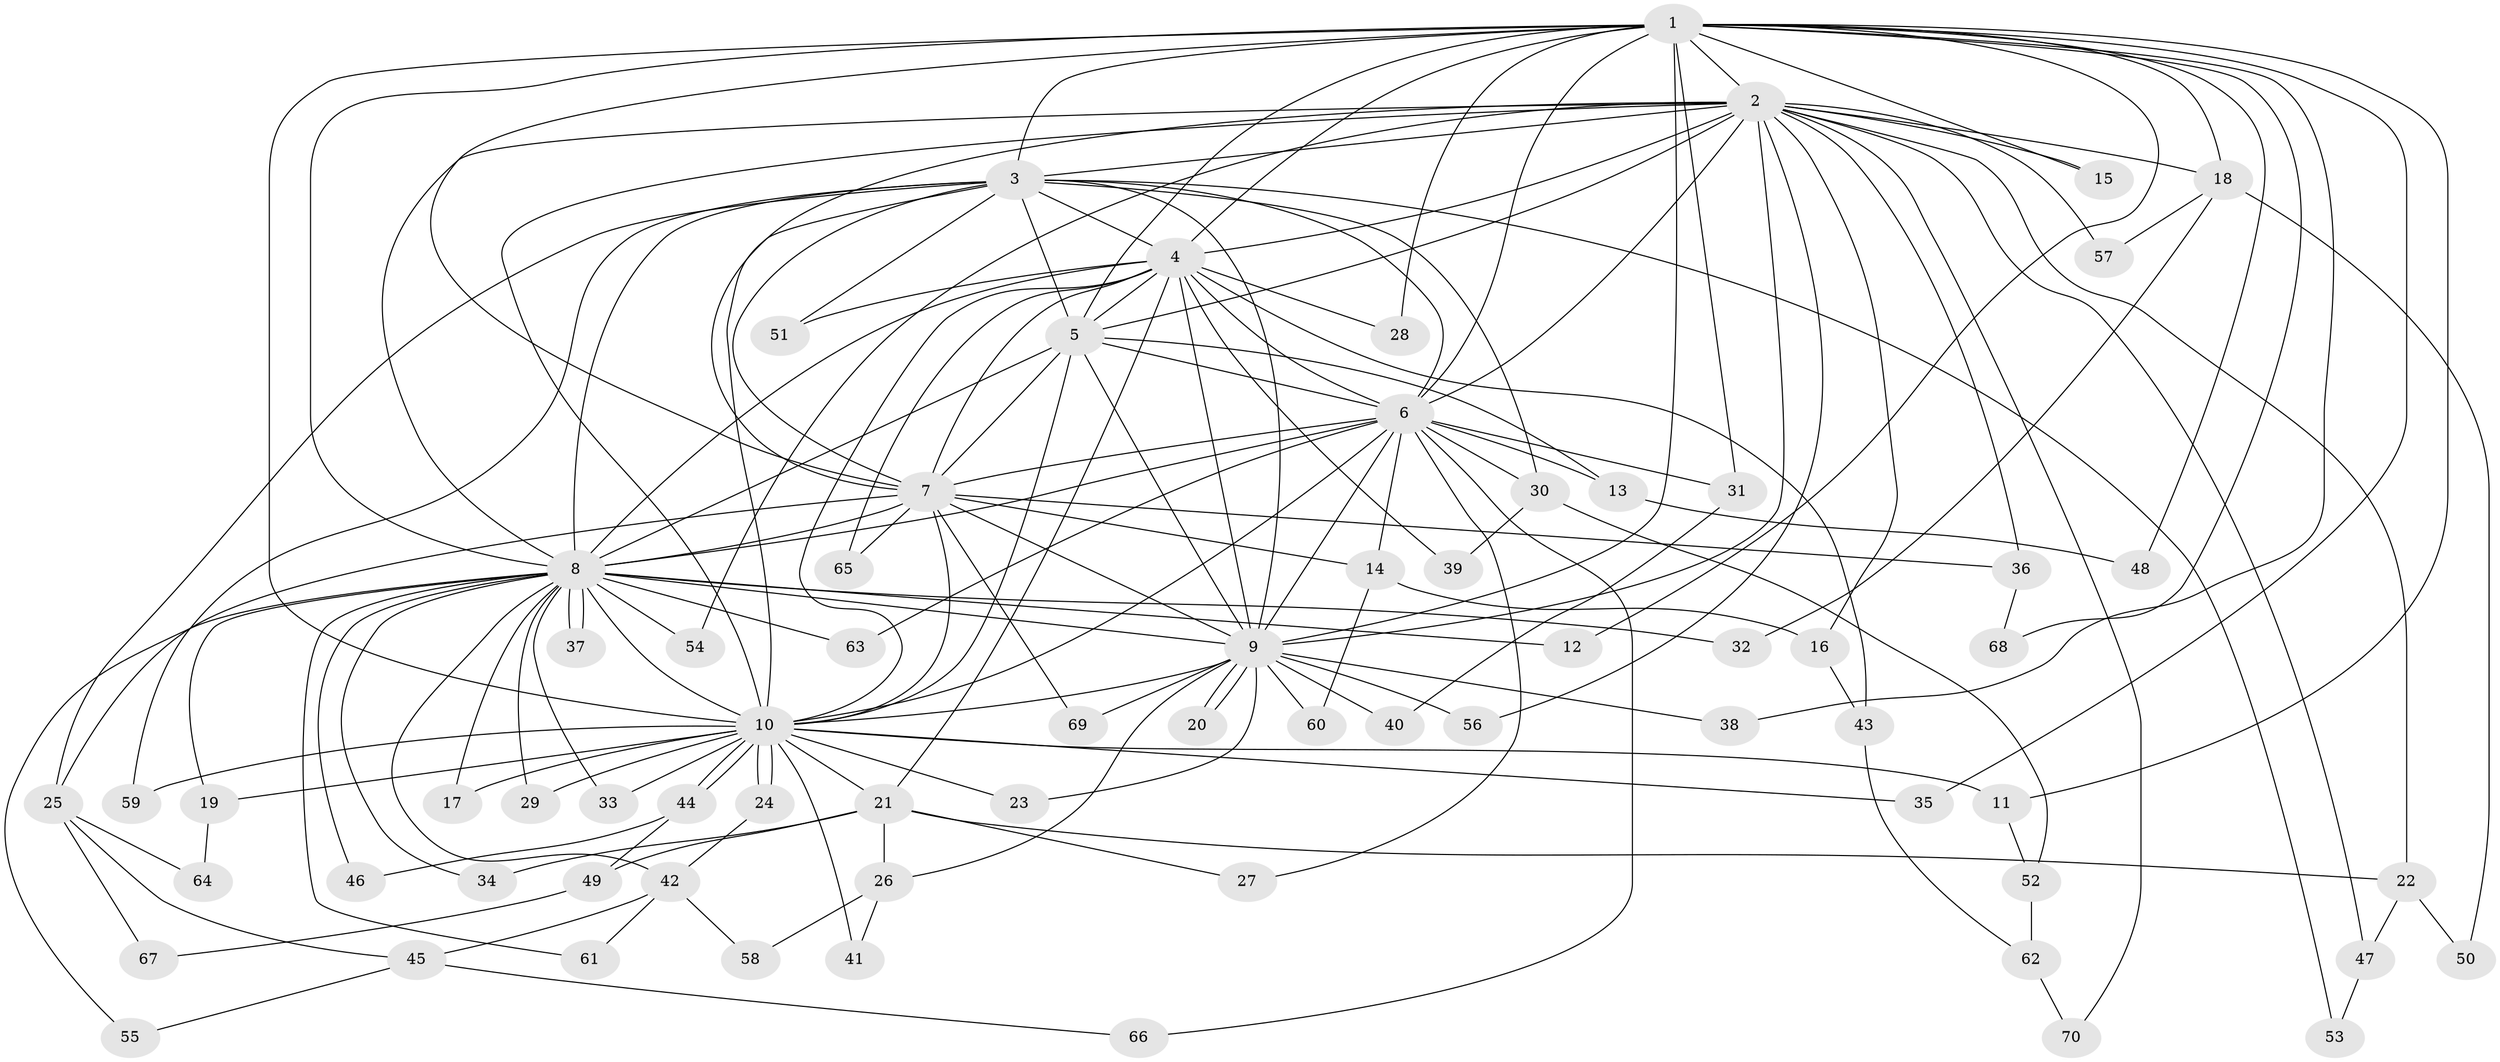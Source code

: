 // Generated by graph-tools (version 1.1) at 2025/25/03/09/25 03:25:46]
// undirected, 70 vertices, 165 edges
graph export_dot {
graph [start="1"]
  node [color=gray90,style=filled];
  1;
  2;
  3;
  4;
  5;
  6;
  7;
  8;
  9;
  10;
  11;
  12;
  13;
  14;
  15;
  16;
  17;
  18;
  19;
  20;
  21;
  22;
  23;
  24;
  25;
  26;
  27;
  28;
  29;
  30;
  31;
  32;
  33;
  34;
  35;
  36;
  37;
  38;
  39;
  40;
  41;
  42;
  43;
  44;
  45;
  46;
  47;
  48;
  49;
  50;
  51;
  52;
  53;
  54;
  55;
  56;
  57;
  58;
  59;
  60;
  61;
  62;
  63;
  64;
  65;
  66;
  67;
  68;
  69;
  70;
  1 -- 2;
  1 -- 3;
  1 -- 4;
  1 -- 5;
  1 -- 6;
  1 -- 7;
  1 -- 8;
  1 -- 9;
  1 -- 10;
  1 -- 11;
  1 -- 12;
  1 -- 15;
  1 -- 18;
  1 -- 28;
  1 -- 31;
  1 -- 35;
  1 -- 38;
  1 -- 48;
  1 -- 68;
  2 -- 3;
  2 -- 4;
  2 -- 5;
  2 -- 6;
  2 -- 7;
  2 -- 8;
  2 -- 9;
  2 -- 10;
  2 -- 15;
  2 -- 16;
  2 -- 18;
  2 -- 22;
  2 -- 36;
  2 -- 47;
  2 -- 54;
  2 -- 56;
  2 -- 57;
  2 -- 70;
  3 -- 4;
  3 -- 5;
  3 -- 6;
  3 -- 7;
  3 -- 8;
  3 -- 9;
  3 -- 10;
  3 -- 25;
  3 -- 30;
  3 -- 51;
  3 -- 53;
  3 -- 59;
  4 -- 5;
  4 -- 6;
  4 -- 7;
  4 -- 8;
  4 -- 9;
  4 -- 10;
  4 -- 21;
  4 -- 28;
  4 -- 39;
  4 -- 43;
  4 -- 51;
  4 -- 65;
  5 -- 6;
  5 -- 7;
  5 -- 8;
  5 -- 9;
  5 -- 10;
  5 -- 13;
  6 -- 7;
  6 -- 8;
  6 -- 9;
  6 -- 10;
  6 -- 13;
  6 -- 14;
  6 -- 27;
  6 -- 30;
  6 -- 31;
  6 -- 63;
  6 -- 66;
  7 -- 8;
  7 -- 9;
  7 -- 10;
  7 -- 14;
  7 -- 25;
  7 -- 36;
  7 -- 65;
  7 -- 69;
  8 -- 9;
  8 -- 10;
  8 -- 12;
  8 -- 17;
  8 -- 19;
  8 -- 29;
  8 -- 32;
  8 -- 33;
  8 -- 34;
  8 -- 37;
  8 -- 37;
  8 -- 42;
  8 -- 46;
  8 -- 54;
  8 -- 55;
  8 -- 61;
  8 -- 63;
  9 -- 10;
  9 -- 20;
  9 -- 20;
  9 -- 23;
  9 -- 26;
  9 -- 38;
  9 -- 40;
  9 -- 56;
  9 -- 60;
  9 -- 69;
  10 -- 11;
  10 -- 17;
  10 -- 19;
  10 -- 21;
  10 -- 23;
  10 -- 24;
  10 -- 24;
  10 -- 29;
  10 -- 33;
  10 -- 35;
  10 -- 41;
  10 -- 44;
  10 -- 44;
  10 -- 59;
  11 -- 52;
  13 -- 48;
  14 -- 16;
  14 -- 60;
  16 -- 43;
  18 -- 32;
  18 -- 50;
  18 -- 57;
  19 -- 64;
  21 -- 22;
  21 -- 26;
  21 -- 27;
  21 -- 34;
  21 -- 49;
  22 -- 47;
  22 -- 50;
  24 -- 42;
  25 -- 45;
  25 -- 64;
  25 -- 67;
  26 -- 41;
  26 -- 58;
  30 -- 39;
  30 -- 52;
  31 -- 40;
  36 -- 68;
  42 -- 45;
  42 -- 58;
  42 -- 61;
  43 -- 62;
  44 -- 46;
  44 -- 49;
  45 -- 55;
  45 -- 66;
  47 -- 53;
  49 -- 67;
  52 -- 62;
  62 -- 70;
}
